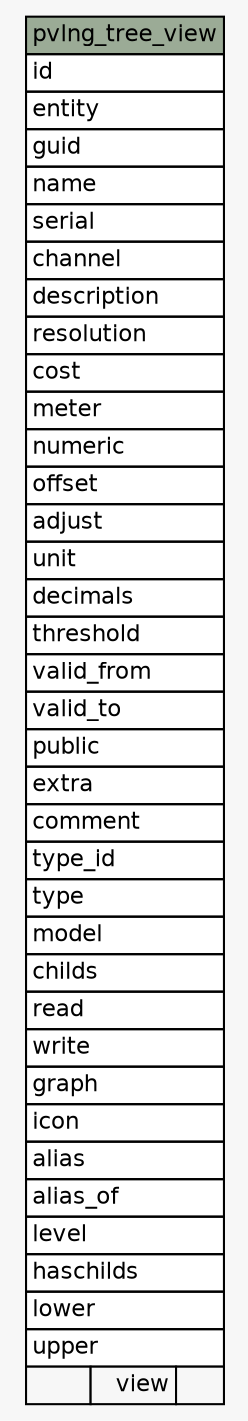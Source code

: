// dot 2.26.3 on Linux 3.2.0-4-486
// SchemaSpy rev 590
digraph "pvlng_tree_view" {
  graph [
    rankdir="RL"
    bgcolor="#f7f7f7"
    nodesep="0.18"
    ranksep="0.46"
    fontname="Helvetica"
    fontsize="11"
  ];
  node [
    fontname="Helvetica"
    fontsize="11"
    shape="plaintext"
  ];
  edge [
    arrowsize="0.8"
  ];
  "pvlng_tree_view" [
    label=<
    <TABLE BORDER="0" CELLBORDER="1" CELLSPACING="0" BGCOLOR="#ffffff">
      <TR><TD COLSPAN="3" BGCOLOR="#9bab96" ALIGN="CENTER">pvlng_tree_view</TD></TR>
      <TR><TD PORT="id" COLSPAN="3" ALIGN="LEFT">id</TD></TR>
      <TR><TD PORT="entity" COLSPAN="3" ALIGN="LEFT">entity</TD></TR>
      <TR><TD PORT="guid" COLSPAN="3" ALIGN="LEFT">guid</TD></TR>
      <TR><TD PORT="name" COLSPAN="3" ALIGN="LEFT">name</TD></TR>
      <TR><TD PORT="serial" COLSPAN="3" ALIGN="LEFT">serial</TD></TR>
      <TR><TD PORT="channel" COLSPAN="3" ALIGN="LEFT">channel</TD></TR>
      <TR><TD PORT="description" COLSPAN="3" ALIGN="LEFT">description</TD></TR>
      <TR><TD PORT="resolution" COLSPAN="3" ALIGN="LEFT">resolution</TD></TR>
      <TR><TD PORT="cost" COLSPAN="3" ALIGN="LEFT">cost</TD></TR>
      <TR><TD PORT="meter" COLSPAN="3" ALIGN="LEFT">meter</TD></TR>
      <TR><TD PORT="numeric" COLSPAN="3" ALIGN="LEFT">numeric</TD></TR>
      <TR><TD PORT="offset" COLSPAN="3" ALIGN="LEFT">offset</TD></TR>
      <TR><TD PORT="adjust" COLSPAN="3" ALIGN="LEFT">adjust</TD></TR>
      <TR><TD PORT="unit" COLSPAN="3" ALIGN="LEFT">unit</TD></TR>
      <TR><TD PORT="decimals" COLSPAN="3" ALIGN="LEFT">decimals</TD></TR>
      <TR><TD PORT="threshold" COLSPAN="3" ALIGN="LEFT">threshold</TD></TR>
      <TR><TD PORT="valid_from" COLSPAN="3" ALIGN="LEFT">valid_from</TD></TR>
      <TR><TD PORT="valid_to" COLSPAN="3" ALIGN="LEFT">valid_to</TD></TR>
      <TR><TD PORT="public" COLSPAN="3" ALIGN="LEFT">public</TD></TR>
      <TR><TD PORT="extra" COLSPAN="3" ALIGN="LEFT">extra</TD></TR>
      <TR><TD PORT="comment" COLSPAN="3" ALIGN="LEFT">comment</TD></TR>
      <TR><TD PORT="type_id" COLSPAN="3" ALIGN="LEFT">type_id</TD></TR>
      <TR><TD PORT="type" COLSPAN="3" ALIGN="LEFT">type</TD></TR>
      <TR><TD PORT="model" COLSPAN="3" ALIGN="LEFT">model</TD></TR>
      <TR><TD PORT="childs" COLSPAN="3" ALIGN="LEFT">childs</TD></TR>
      <TR><TD PORT="read" COLSPAN="3" ALIGN="LEFT">read</TD></TR>
      <TR><TD PORT="write" COLSPAN="3" ALIGN="LEFT">write</TD></TR>
      <TR><TD PORT="graph" COLSPAN="3" ALIGN="LEFT">graph</TD></TR>
      <TR><TD PORT="icon" COLSPAN="3" ALIGN="LEFT">icon</TD></TR>
      <TR><TD PORT="alias" COLSPAN="3" ALIGN="LEFT">alias</TD></TR>
      <TR><TD PORT="alias_of" COLSPAN="3" ALIGN="LEFT">alias_of</TD></TR>
      <TR><TD PORT="level" COLSPAN="3" ALIGN="LEFT">level</TD></TR>
      <TR><TD PORT="haschilds" COLSPAN="3" ALIGN="LEFT">haschilds</TD></TR>
      <TR><TD PORT="lower" COLSPAN="3" ALIGN="LEFT">lower</TD></TR>
      <TR><TD PORT="upper" COLSPAN="3" ALIGN="LEFT">upper</TD></TR>
      <TR><TD ALIGN="LEFT" BGCOLOR="#f7f7f7">  </TD><TD ALIGN="RIGHT" BGCOLOR="#f7f7f7">view</TD><TD ALIGN="RIGHT" BGCOLOR="#f7f7f7">  </TD></TR>
    </TABLE>>
    URL="tables/pvlng_tree_view.html"
    tooltip="pvlng_tree_view"
  ];
}
